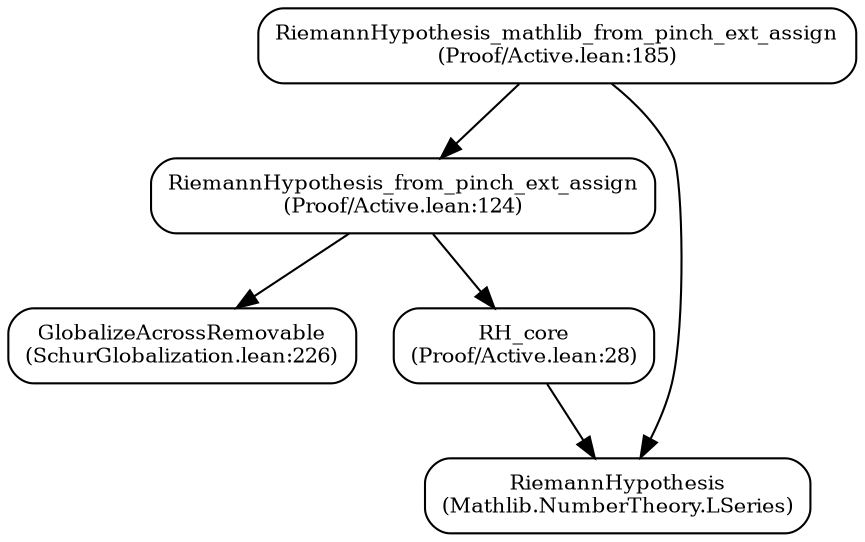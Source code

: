 strict digraph RH_Proof {
  rankdir=TB;
  node [shape=box, style=rounded, fontsize=10];

  RH_ml_from_assign [label="RiemannHypothesis_mathlib_from_pinch_ext_assign\n(Proof/Active.lean:185)"];
  RH_from_assign [label="RiemannHypothesis_from_pinch_ext_assign\n(Proof/Active.lean:124)"];
  Globalize [label="GlobalizeAcrossRemovable\n(SchurGlobalization.lean:226)"];
  Symmetry [label="RH_core\n(Proof/Active.lean:28)"];
  RH_ml [label="RiemannHypothesis\n(Mathlib.NumberTheory.LSeries)"];

  RH_ml_from_assign -> RH_from_assign;
  RH_from_assign -> Globalize;
  RH_from_assign -> Symmetry;
  RH_ml_from_assign -> RH_ml;
  Symmetry -> RH_ml;
}

